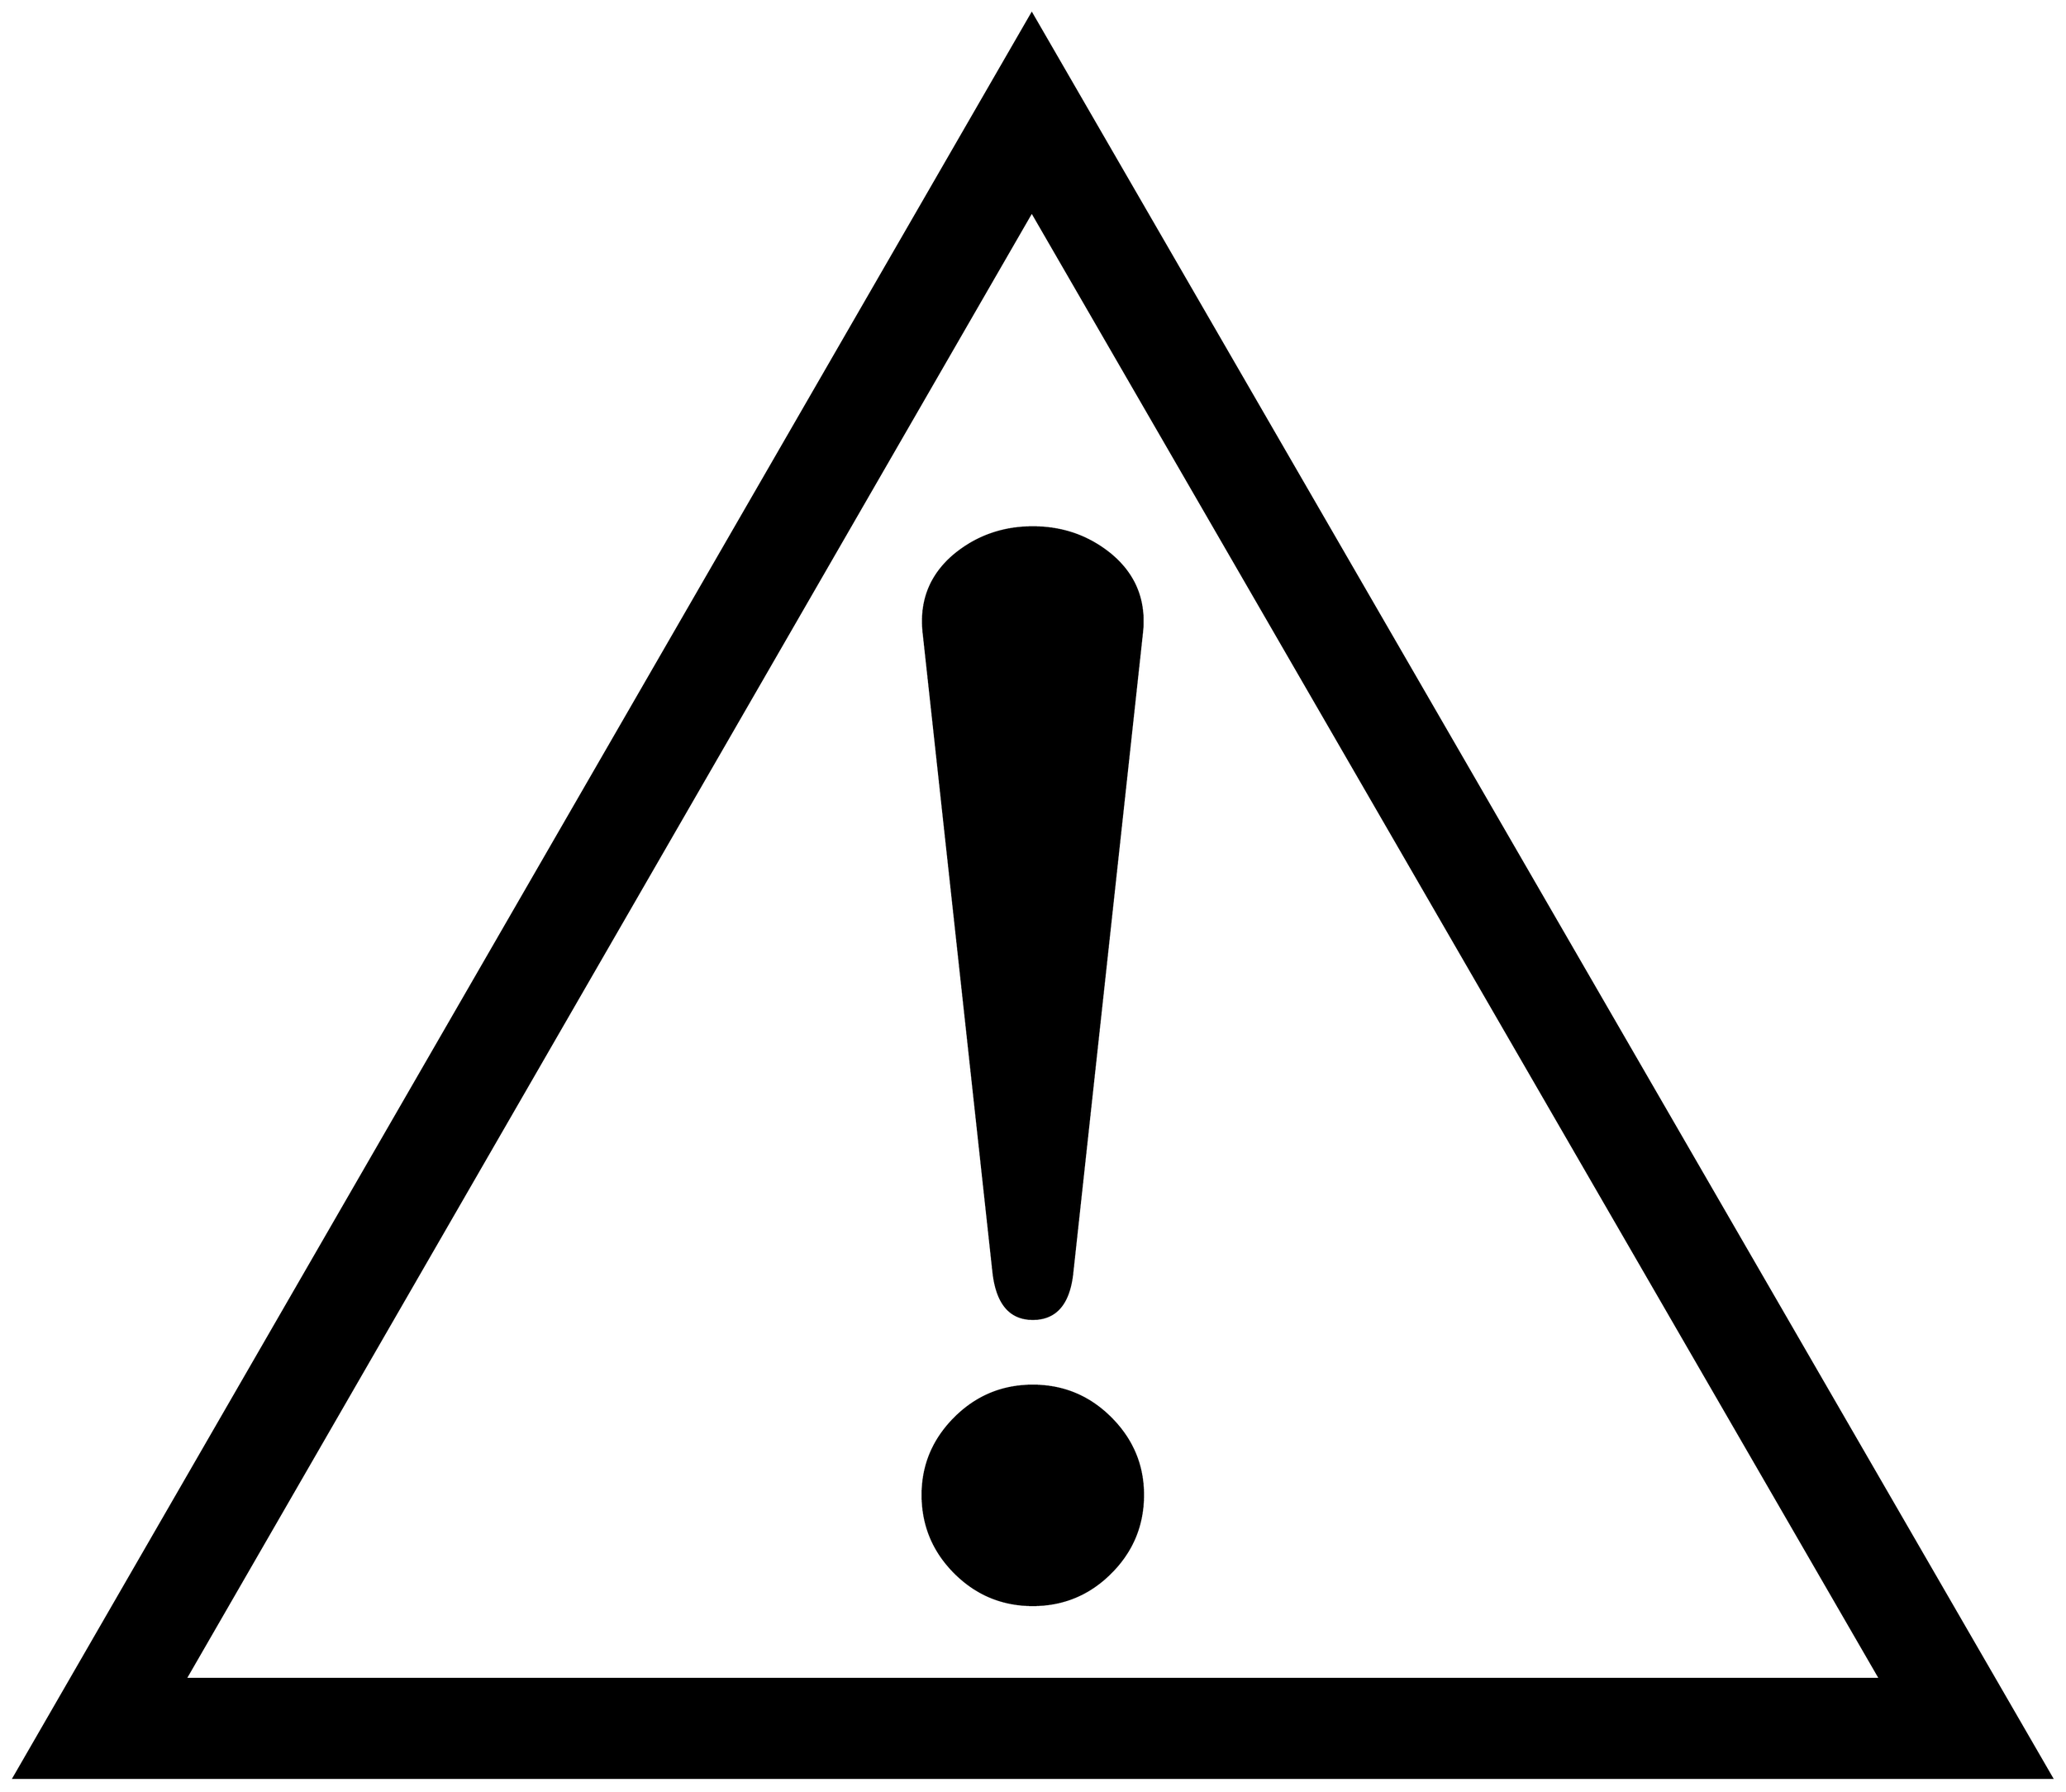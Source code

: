 


\begin{tikzpicture}[y=0.80pt, x=0.80pt, yscale=-1.0, xscale=1.0, inner sep=0pt, outer sep=0pt]
\begin{scope}[shift={(100.0,1795.0)},nonzero rule]
  \path[draw=.,fill=.,line width=1.600pt] (2032.0,201.0) --
    (16.0,201.0) -- (1023.0,-1544.0) -- (2032.0,201.0) --
    cycle(1862.0,103.0) -- (1023.0,-1348.0) -- (186.0,103.0) --
    (1862.0,103.0) -- cycle(1132.0,-932.0) -- (1063.0,-298.0) ..
    controls (1059.667,-268.0) and (1046.667,-253.0) ..
    (1024.0,-253.0) .. controls (1001.333,-253.0) and
    (988.333,-268.667) .. (985.0,-300.0) -- (916.0,-932.0) ..
    controls (912.667,-963.333) and (923.0,-989.0) ..
    (947.0,-1009.0) .. controls (969.0,-1027.0) and
    (994.667,-1036.0) .. (1024.0,-1036.0) .. controls
    (1053.333,-1036.0) and (1079.0,-1027.0) .. (1101.0,-1009.0) ..
    controls (1125.0,-989.0) and (1135.333,-963.333) ..
    (1132.0,-932.0) -- cycle(1133.0,-79.0) .. controls
    (1133.0,-49.0) and (1122.333,-23.333) .. (1101.0,-2.0) ..
    controls (1079.667,19.333) and (1054.0,30.0) .. (1024.0,30.0) ..
    controls (994.0,30.0) and (968.333,19.333) .. (947.0,-2.0) ..
    controls (925.667,-23.333) and (915.0,-49.0) .. (915.0,-79.0) ..
    controls (915.0,-108.333) and (925.667,-133.667) .. (947.0,-155.0)
    .. controls (968.333,-176.333) and (994.0,-187.0) ..
    (1024.0,-187.0) .. controls (1054.0,-187.0) and
    (1079.667,-176.333) .. (1101.0,-155.0) .. controls
    (1122.333,-133.667) and (1133.0,-108.333) .. (1133.0,-79.0) --
    cycle;
\end{scope}

\end{tikzpicture}

